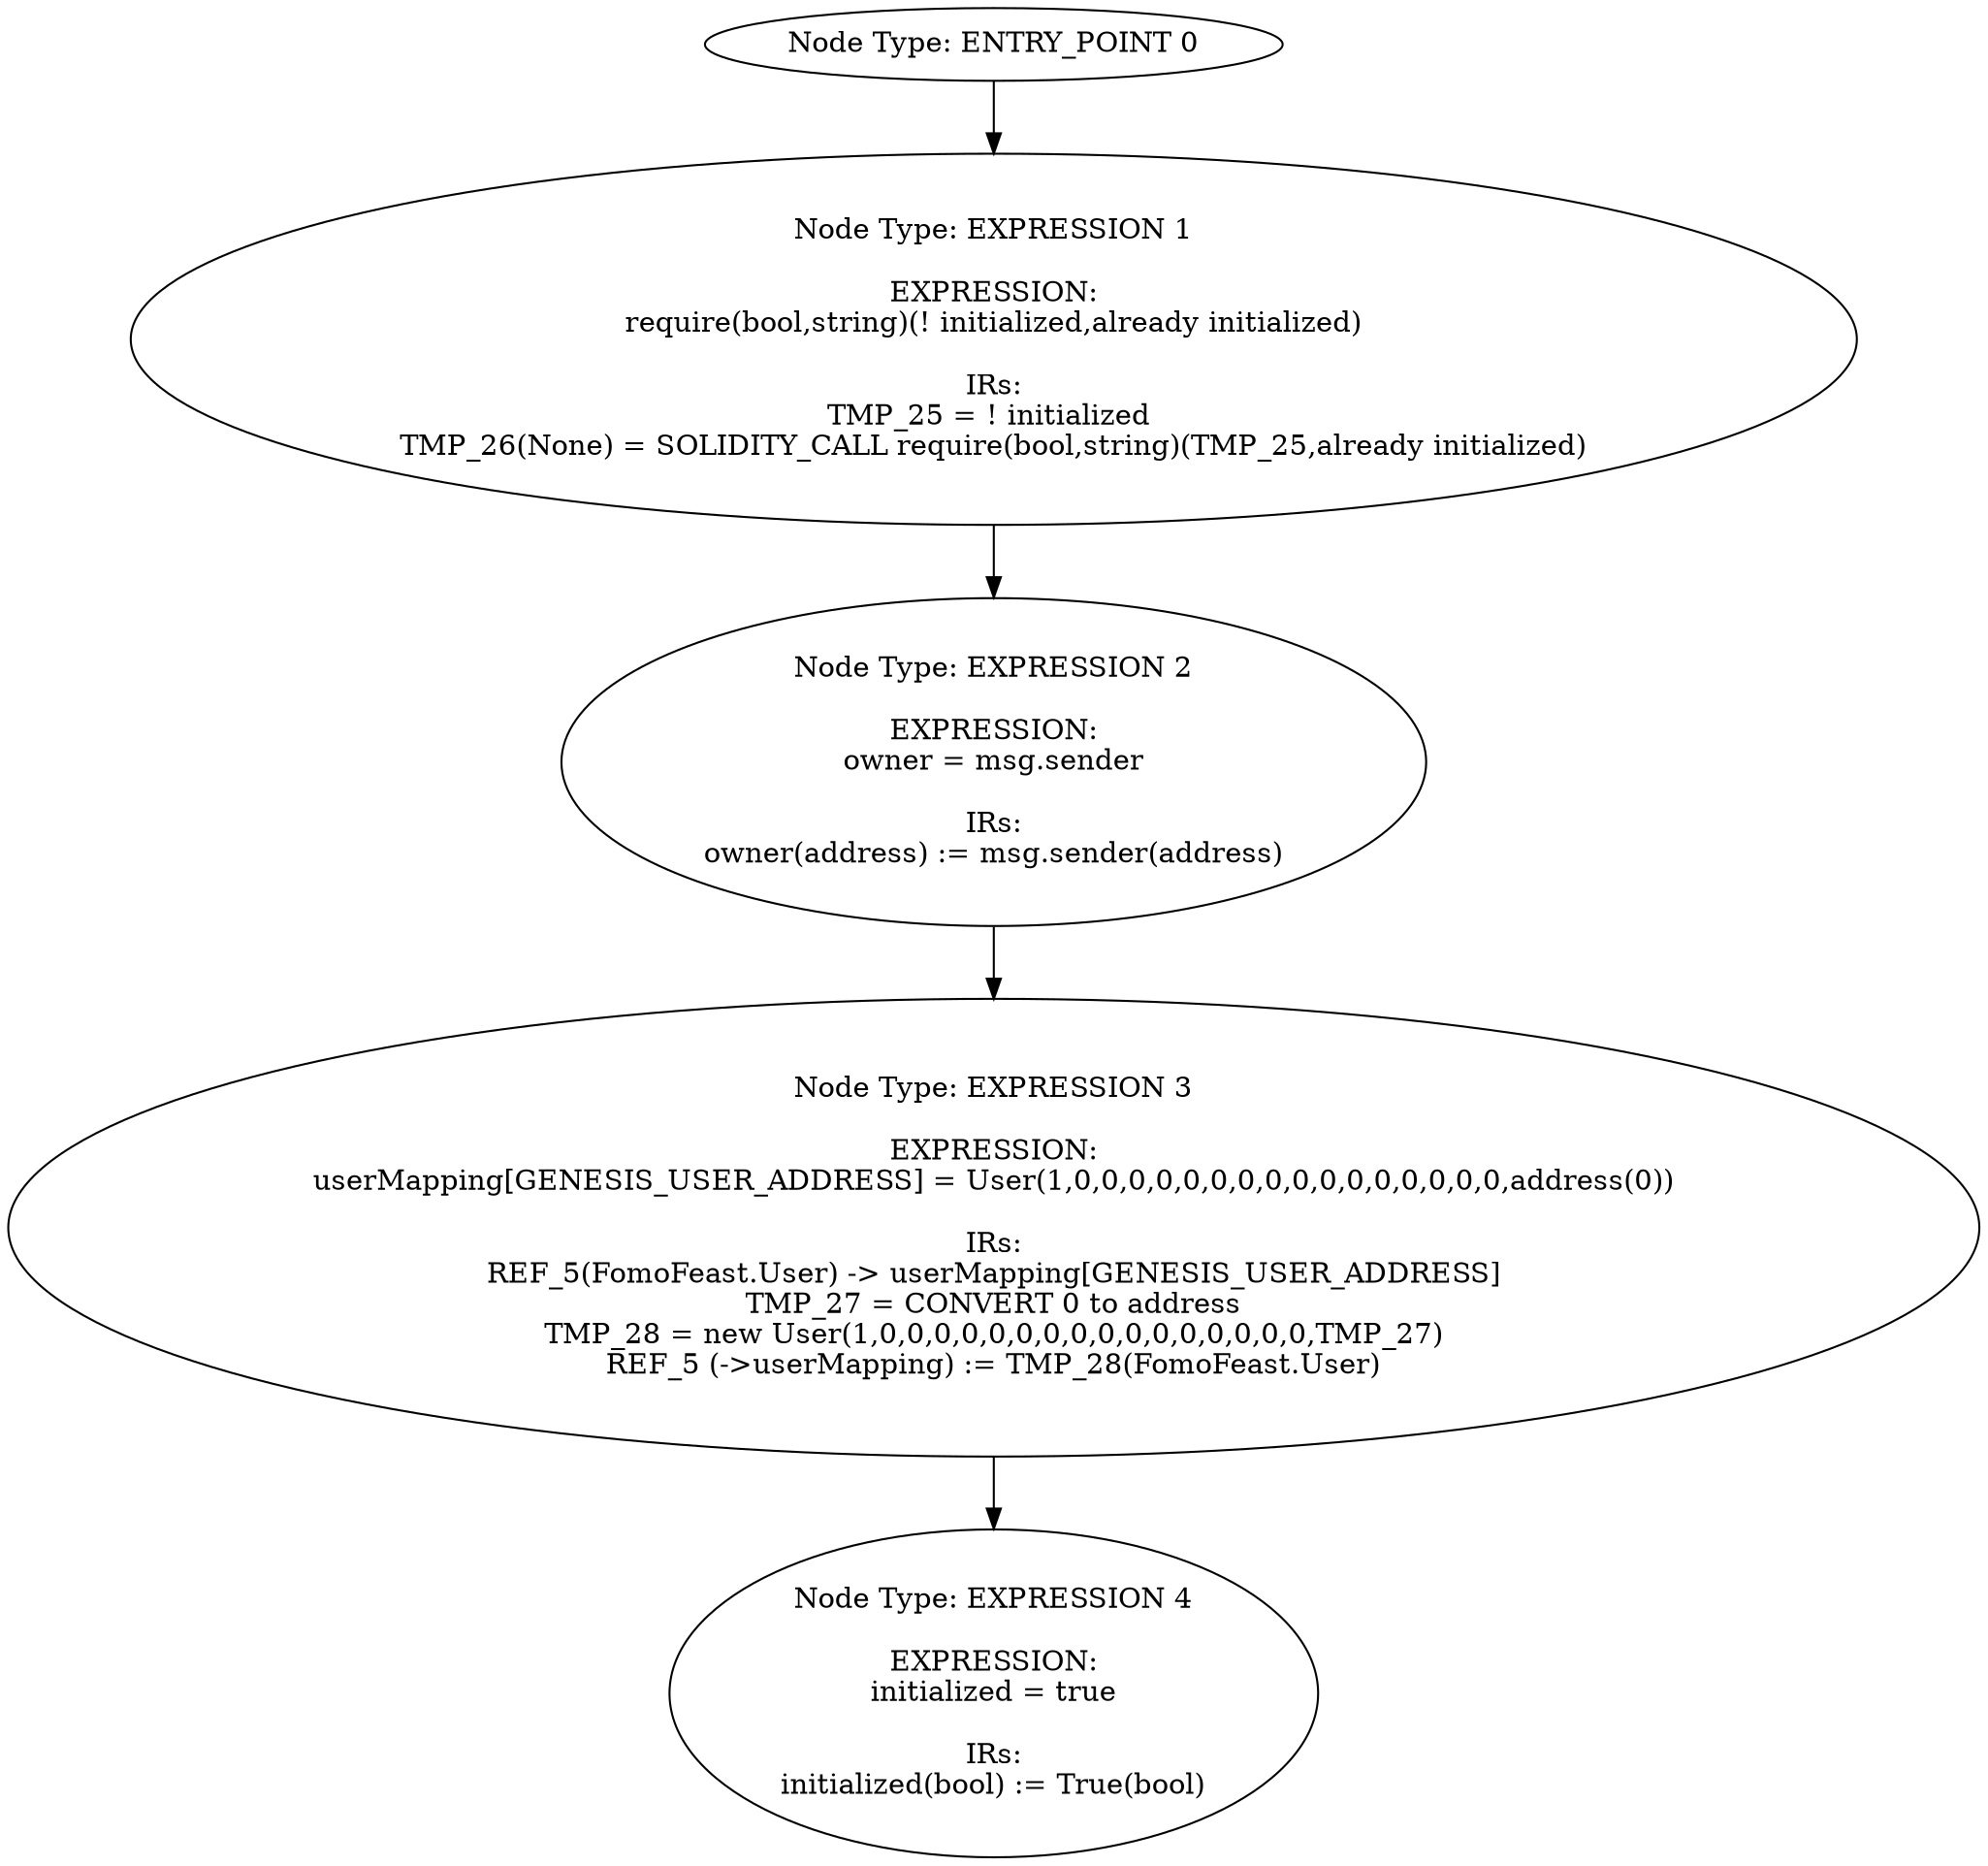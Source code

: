 digraph{
0[label="Node Type: ENTRY_POINT 0
"];
0->1;
1[label="Node Type: EXPRESSION 1

EXPRESSION:
require(bool,string)(! initialized,already initialized)

IRs:
TMP_25 = ! initialized 
TMP_26(None) = SOLIDITY_CALL require(bool,string)(TMP_25,already initialized)"];
1->2;
2[label="Node Type: EXPRESSION 2

EXPRESSION:
owner = msg.sender

IRs:
owner(address) := msg.sender(address)"];
2->3;
3[label="Node Type: EXPRESSION 3

EXPRESSION:
userMapping[GENESIS_USER_ADDRESS] = User(1,0,0,0,0,0,0,0,0,0,0,0,0,0,0,0,0,address(0))

IRs:
REF_5(FomoFeast.User) -> userMapping[GENESIS_USER_ADDRESS]
TMP_27 = CONVERT 0 to address
TMP_28 = new User(1,0,0,0,0,0,0,0,0,0,0,0,0,0,0,0,0,TMP_27)
REF_5 (->userMapping) := TMP_28(FomoFeast.User)"];
3->4;
4[label="Node Type: EXPRESSION 4

EXPRESSION:
initialized = true

IRs:
initialized(bool) := True(bool)"];
}

